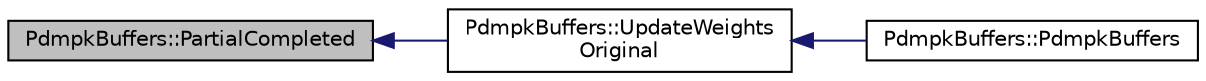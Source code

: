 digraph "PdmpkBuffers::PartialCompleted"
{
 // INTERACTIVE_SVG=YES
  edge [fontname="Helvetica",fontsize="10",labelfontname="Helvetica",labelfontsize="10"];
  node [fontname="Helvetica",fontsize="10",shape=record];
  rankdir="LR";
  Node64 [label="PdmpkBuffers::PartialCompleted",height=0.2,width=0.4,color="black", fillcolor="grey75", style="filled", fontcolor="black"];
  Node64 -> Node65 [dir="back",color="midnightblue",fontsize="10",style="solid",fontname="Helvetica"];
  Node65 [label="PdmpkBuffers::UpdateWeights\lOriginal",height=0.2,width=0.4,color="black", fillcolor="white", style="filled",URL="$classPdmpkBuffers.html#a5825174162f6c5fedc6584b6b627a532",tooltip="The original weight update function 1/(li + lj - 2*min + 1), where li = levels[i] and lj = levels[j]..."];
  Node65 -> Node66 [dir="back",color="midnightblue",fontsize="10",style="solid",fontname="Helvetica"];
  Node66 [label="PdmpkBuffers::PdmpkBuffers",height=0.2,width=0.4,color="black", fillcolor="white", style="filled",URL="$classPdmpkBuffers.html#adf7057953c78376e4a2db6fb48546a7b",tooltip="Constructor. "];
}
